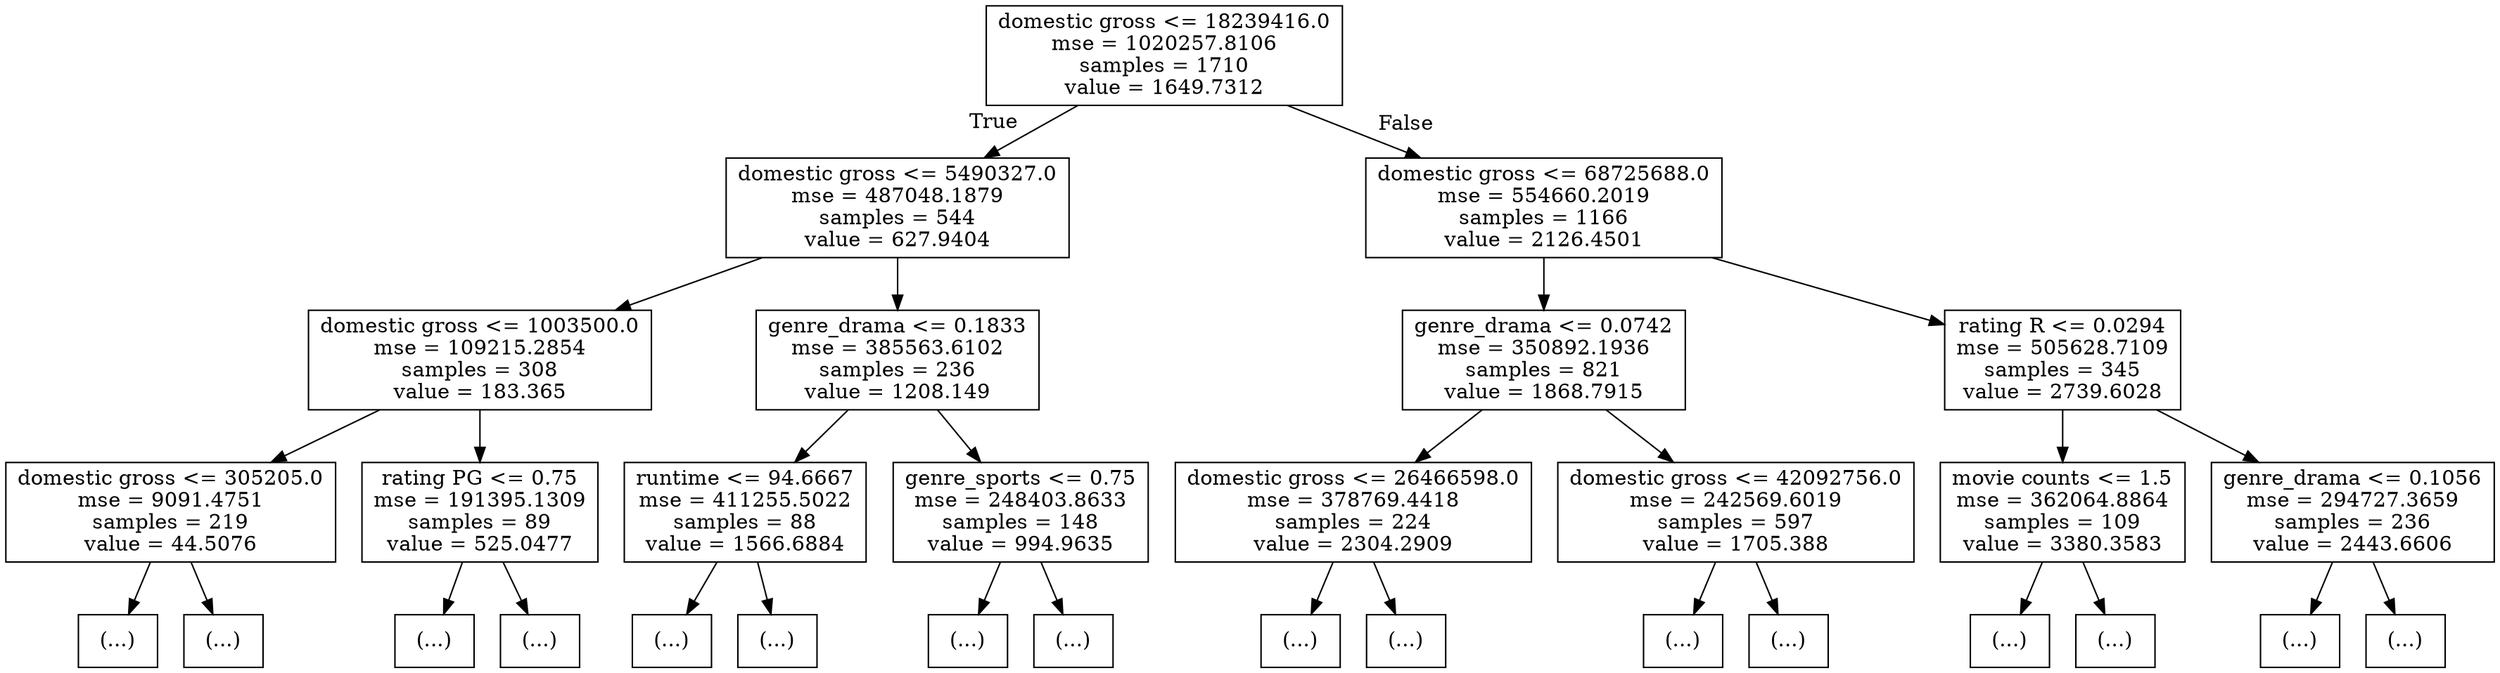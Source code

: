 digraph Tree {
node [shape=box] ;
0 [label="domestic gross <= 18239416.0\nmse = 1020257.8106\nsamples = 1710\nvalue = 1649.7312"] ;
1 [label="domestic gross <= 5490327.0\nmse = 487048.1879\nsamples = 544\nvalue = 627.9404"] ;
0 -> 1 [labeldistance=2.5, labelangle=45, headlabel="True"] ;
2 [label="domestic gross <= 1003500.0\nmse = 109215.2854\nsamples = 308\nvalue = 183.365"] ;
1 -> 2 ;
3 [label="domestic gross <= 305205.0\nmse = 9091.4751\nsamples = 219\nvalue = 44.5076"] ;
2 -> 3 ;
4 [label="(...)"] ;
3 -> 4 ;
5 [label="(...)"] ;
3 -> 5 ;
6 [label="rating PG <= 0.75\nmse = 191395.1309\nsamples = 89\nvalue = 525.0477"] ;
2 -> 6 ;
7 [label="(...)"] ;
6 -> 7 ;
8 [label="(...)"] ;
6 -> 8 ;
9 [label="genre_drama <= 0.1833\nmse = 385563.6102\nsamples = 236\nvalue = 1208.149"] ;
1 -> 9 ;
10 [label="runtime <= 94.6667\nmse = 411255.5022\nsamples = 88\nvalue = 1566.6884"] ;
9 -> 10 ;
11 [label="(...)"] ;
10 -> 11 ;
12 [label="(...)"] ;
10 -> 12 ;
13 [label="genre_sports <= 0.75\nmse = 248403.8633\nsamples = 148\nvalue = 994.9635"] ;
9 -> 13 ;
14 [label="(...)"] ;
13 -> 14 ;
15 [label="(...)"] ;
13 -> 15 ;
16 [label="domestic gross <= 68725688.0\nmse = 554660.2019\nsamples = 1166\nvalue = 2126.4501"] ;
0 -> 16 [labeldistance=2.5, labelangle=-45, headlabel="False"] ;
17 [label="genre_drama <= 0.0742\nmse = 350892.1936\nsamples = 821\nvalue = 1868.7915"] ;
16 -> 17 ;
18 [label="domestic gross <= 26466598.0\nmse = 378769.4418\nsamples = 224\nvalue = 2304.2909"] ;
17 -> 18 ;
19 [label="(...)"] ;
18 -> 19 ;
20 [label="(...)"] ;
18 -> 20 ;
21 [label="domestic gross <= 42092756.0\nmse = 242569.6019\nsamples = 597\nvalue = 1705.388"] ;
17 -> 21 ;
22 [label="(...)"] ;
21 -> 22 ;
23 [label="(...)"] ;
21 -> 23 ;
24 [label="rating R <= 0.0294\nmse = 505628.7109\nsamples = 345\nvalue = 2739.6028"] ;
16 -> 24 ;
25 [label="movie counts <= 1.5\nmse = 362064.8864\nsamples = 109\nvalue = 3380.3583"] ;
24 -> 25 ;
26 [label="(...)"] ;
25 -> 26 ;
27 [label="(...)"] ;
25 -> 27 ;
28 [label="genre_drama <= 0.1056\nmse = 294727.3659\nsamples = 236\nvalue = 2443.6606"] ;
24 -> 28 ;
29 [label="(...)"] ;
28 -> 29 ;
30 [label="(...)"] ;
28 -> 30 ;
}